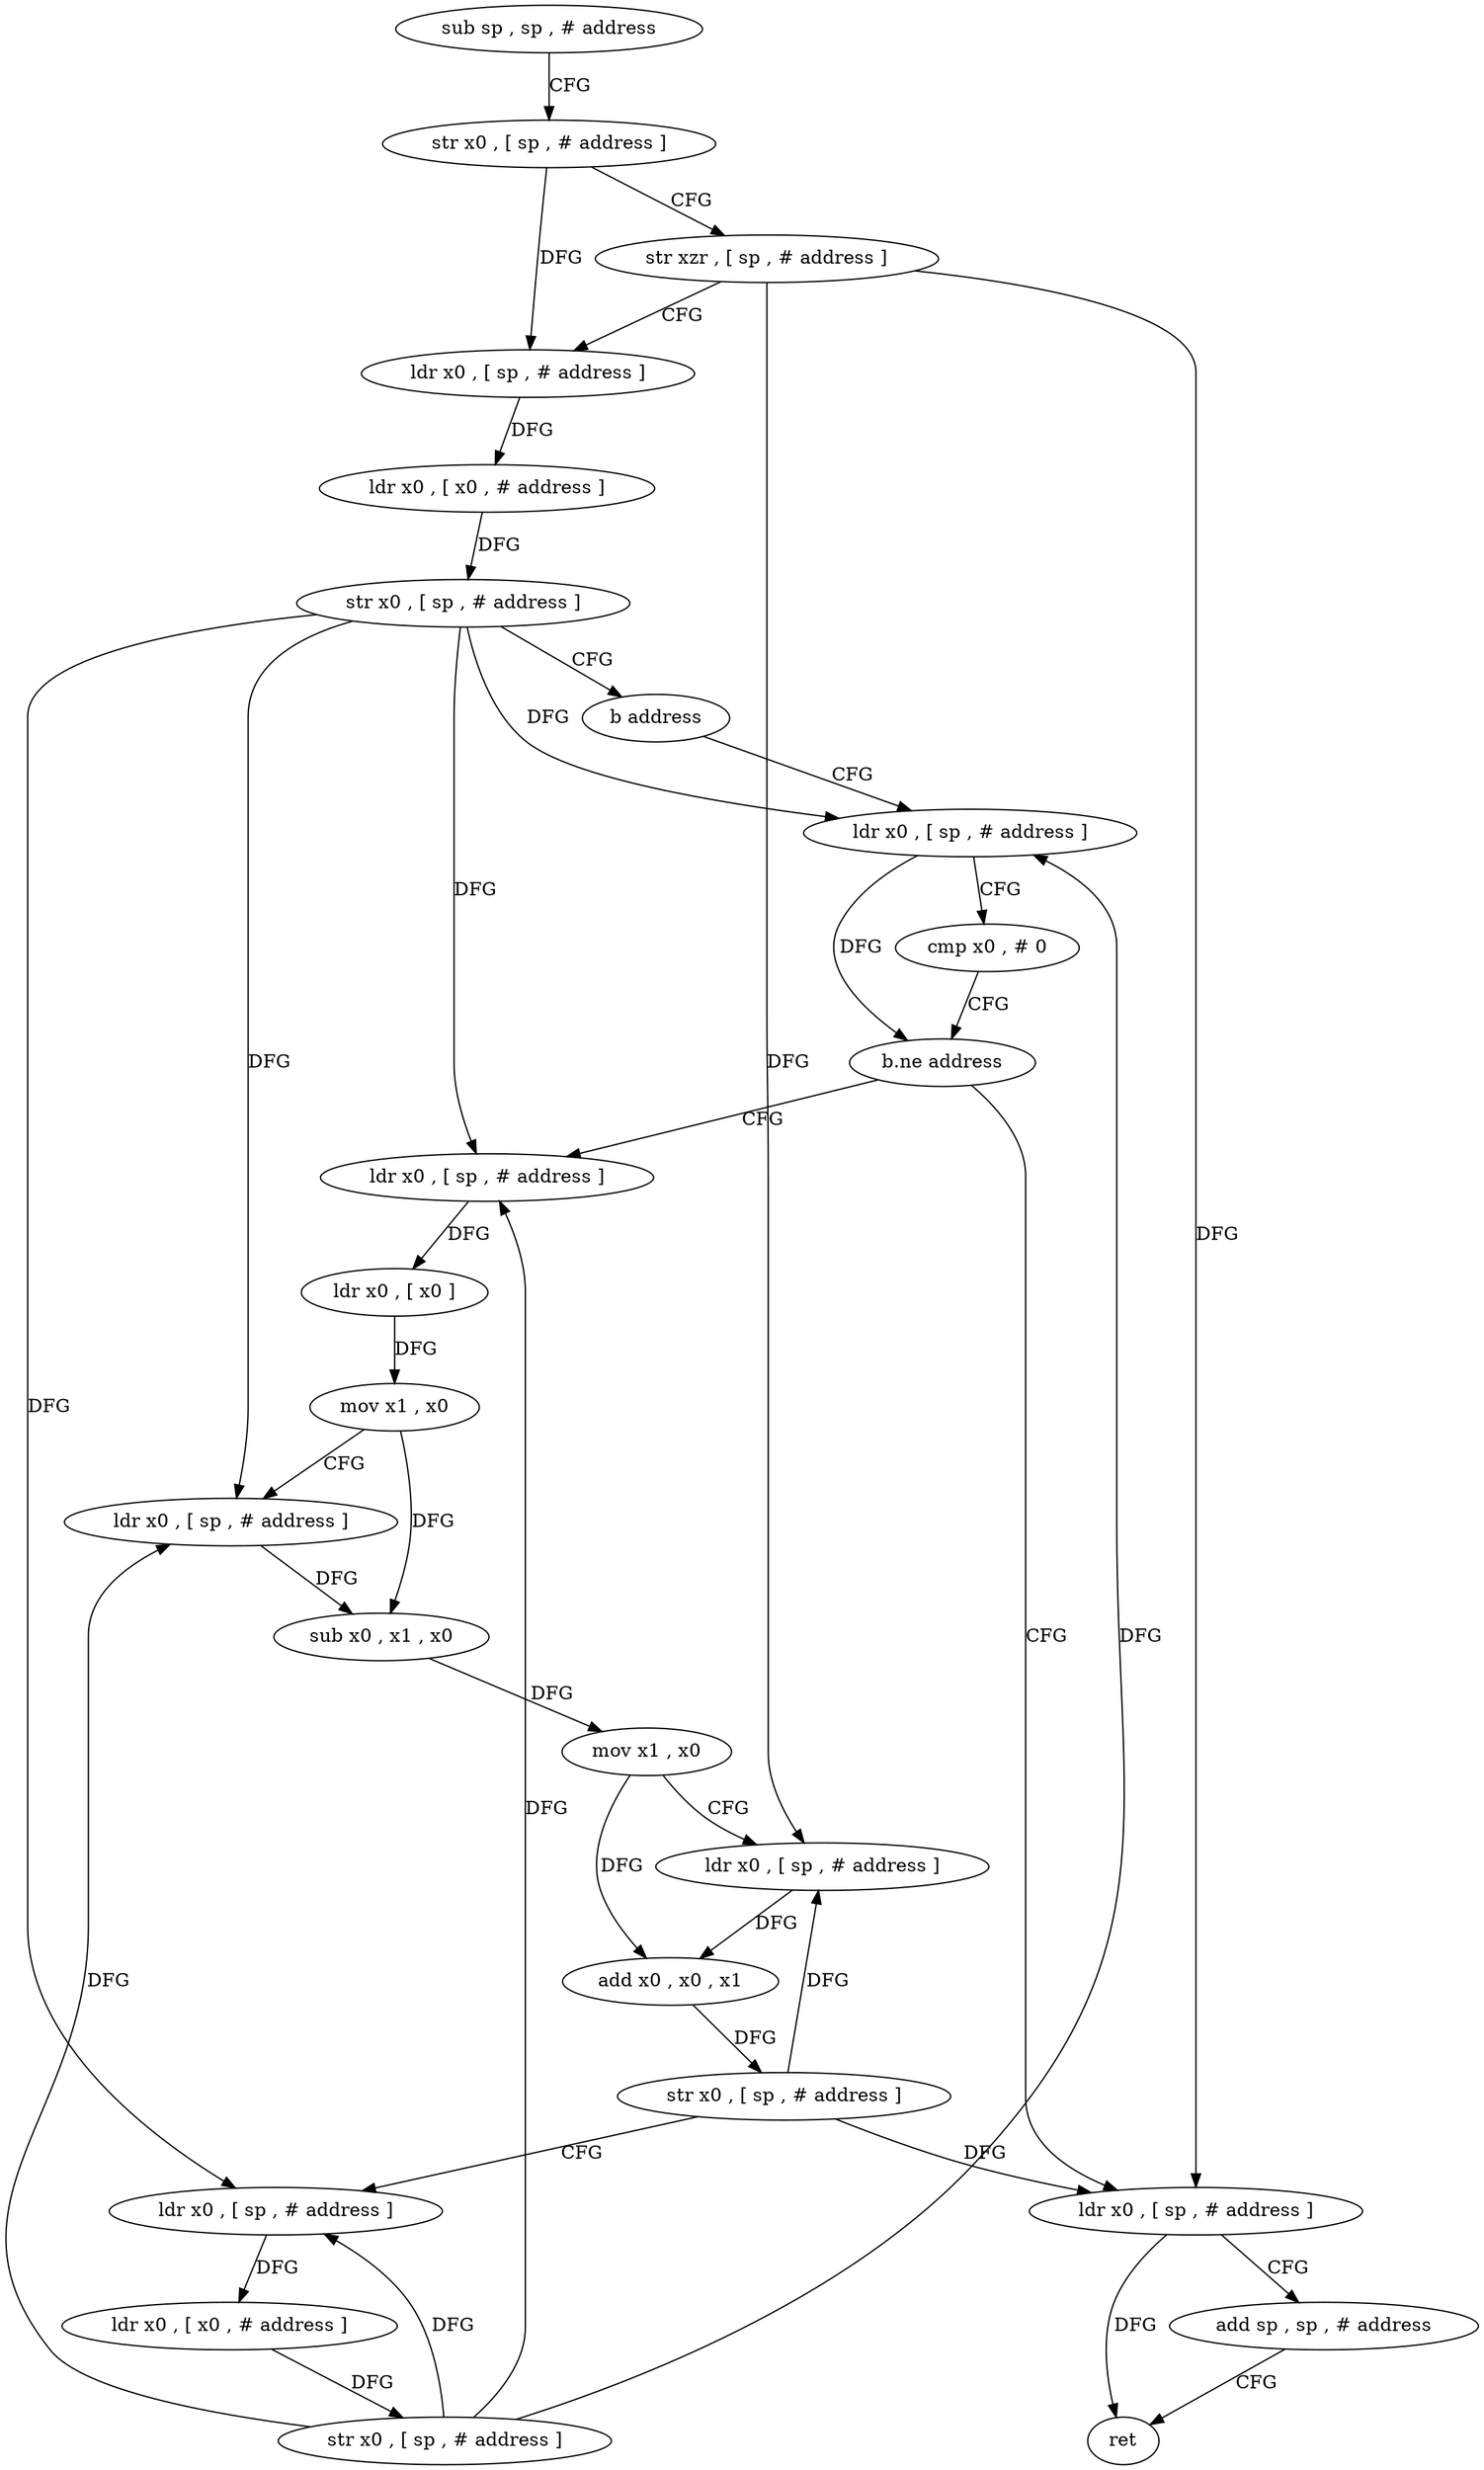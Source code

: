 digraph "func" {
"246236" [label = "sub sp , sp , # address" ]
"246240" [label = "str x0 , [ sp , # address ]" ]
"246244" [label = "str xzr , [ sp , # address ]" ]
"246248" [label = "ldr x0 , [ sp , # address ]" ]
"246252" [label = "ldr x0 , [ x0 , # address ]" ]
"246256" [label = "str x0 , [ sp , # address ]" ]
"246260" [label = "b address" ]
"246312" [label = "ldr x0 , [ sp , # address ]" ]
"246316" [label = "cmp x0 , # 0" ]
"246320" [label = "b.ne address" ]
"246264" [label = "ldr x0 , [ sp , # address ]" ]
"246324" [label = "ldr x0 , [ sp , # address ]" ]
"246268" [label = "ldr x0 , [ x0 ]" ]
"246272" [label = "mov x1 , x0" ]
"246276" [label = "ldr x0 , [ sp , # address ]" ]
"246280" [label = "sub x0 , x1 , x0" ]
"246284" [label = "mov x1 , x0" ]
"246288" [label = "ldr x0 , [ sp , # address ]" ]
"246292" [label = "add x0 , x0 , x1" ]
"246296" [label = "str x0 , [ sp , # address ]" ]
"246300" [label = "ldr x0 , [ sp , # address ]" ]
"246304" [label = "ldr x0 , [ x0 , # address ]" ]
"246308" [label = "str x0 , [ sp , # address ]" ]
"246328" [label = "add sp , sp , # address" ]
"246332" [label = "ret" ]
"246236" -> "246240" [ label = "CFG" ]
"246240" -> "246244" [ label = "CFG" ]
"246240" -> "246248" [ label = "DFG" ]
"246244" -> "246248" [ label = "CFG" ]
"246244" -> "246288" [ label = "DFG" ]
"246244" -> "246324" [ label = "DFG" ]
"246248" -> "246252" [ label = "DFG" ]
"246252" -> "246256" [ label = "DFG" ]
"246256" -> "246260" [ label = "CFG" ]
"246256" -> "246312" [ label = "DFG" ]
"246256" -> "246264" [ label = "DFG" ]
"246256" -> "246276" [ label = "DFG" ]
"246256" -> "246300" [ label = "DFG" ]
"246260" -> "246312" [ label = "CFG" ]
"246312" -> "246316" [ label = "CFG" ]
"246312" -> "246320" [ label = "DFG" ]
"246316" -> "246320" [ label = "CFG" ]
"246320" -> "246264" [ label = "CFG" ]
"246320" -> "246324" [ label = "CFG" ]
"246264" -> "246268" [ label = "DFG" ]
"246324" -> "246328" [ label = "CFG" ]
"246324" -> "246332" [ label = "DFG" ]
"246268" -> "246272" [ label = "DFG" ]
"246272" -> "246276" [ label = "CFG" ]
"246272" -> "246280" [ label = "DFG" ]
"246276" -> "246280" [ label = "DFG" ]
"246280" -> "246284" [ label = "DFG" ]
"246284" -> "246288" [ label = "CFG" ]
"246284" -> "246292" [ label = "DFG" ]
"246288" -> "246292" [ label = "DFG" ]
"246292" -> "246296" [ label = "DFG" ]
"246296" -> "246300" [ label = "CFG" ]
"246296" -> "246288" [ label = "DFG" ]
"246296" -> "246324" [ label = "DFG" ]
"246300" -> "246304" [ label = "DFG" ]
"246304" -> "246308" [ label = "DFG" ]
"246308" -> "246312" [ label = "DFG" ]
"246308" -> "246264" [ label = "DFG" ]
"246308" -> "246276" [ label = "DFG" ]
"246308" -> "246300" [ label = "DFG" ]
"246328" -> "246332" [ label = "CFG" ]
}

